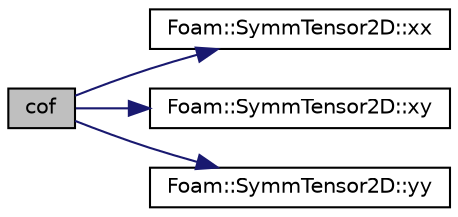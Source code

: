 digraph "cof"
{
  bgcolor="transparent";
  edge [fontname="Helvetica",fontsize="10",labelfontname="Helvetica",labelfontsize="10"];
  node [fontname="Helvetica",fontsize="10",shape=record];
  rankdir="LR";
  Node141066 [label="cof",height=0.2,width=0.4,color="black", fillcolor="grey75", style="filled", fontcolor="black"];
  Node141066 -> Node141067 [color="midnightblue",fontsize="10",style="solid",fontname="Helvetica"];
  Node141067 [label="Foam::SymmTensor2D::xx",height=0.2,width=0.4,color="black",URL="$a29621.html#a1b97c7c1ed81b4fb23da8dcb71a8cd2a"];
  Node141066 -> Node141068 [color="midnightblue",fontsize="10",style="solid",fontname="Helvetica"];
  Node141068 [label="Foam::SymmTensor2D::xy",height=0.2,width=0.4,color="black",URL="$a29621.html#aab470ae2a5eeac8c33a7b6abac6b39b3"];
  Node141066 -> Node141069 [color="midnightblue",fontsize="10",style="solid",fontname="Helvetica"];
  Node141069 [label="Foam::SymmTensor2D::yy",height=0.2,width=0.4,color="black",URL="$a29621.html#aba9d77023a5662b9c2d3639d5de555a0"];
}
